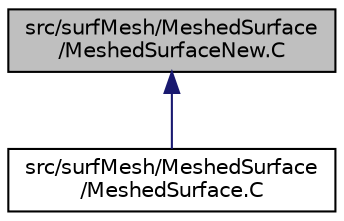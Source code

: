 digraph "src/surfMesh/MeshedSurface/MeshedSurfaceNew.C"
{
  bgcolor="transparent";
  edge [fontname="Helvetica",fontsize="10",labelfontname="Helvetica",labelfontsize="10"];
  node [fontname="Helvetica",fontsize="10",shape=record];
  Node1 [label="src/surfMesh/MeshedSurface\l/MeshedSurfaceNew.C",height=0.2,width=0.4,color="black", fillcolor="grey75", style="filled", fontcolor="black"];
  Node1 -> Node2 [dir="back",color="midnightblue",fontsize="10",style="solid",fontname="Helvetica"];
  Node2 [label="src/surfMesh/MeshedSurface\l/MeshedSurface.C",height=0.2,width=0.4,color="black",URL="$a09981.html"];
}

